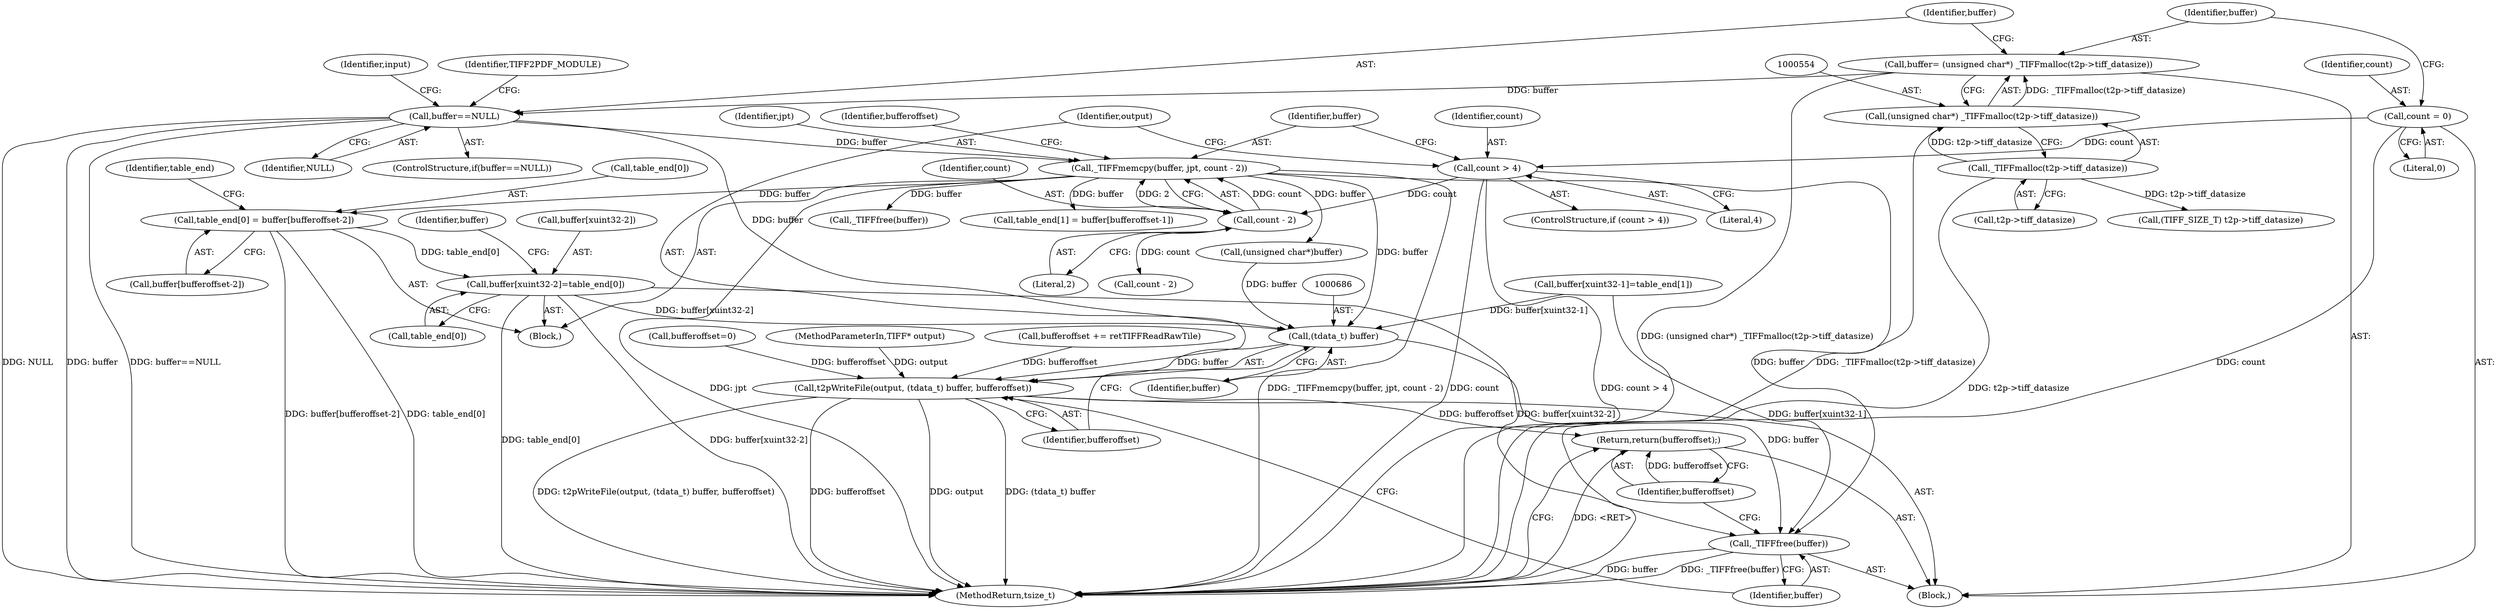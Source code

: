 digraph "0_libtiff_c7153361a4041260719b340f73f2f76@array" {
"1000665" [label="(Call,buffer[xuint32-2]=table_end[0])"];
"1000609" [label="(Call,table_end[0] = buffer[bufferoffset-2])"];
"1000598" [label="(Call,_TIFFmemcpy(buffer, jpt, count - 2))"];
"1000560" [label="(Call,buffer==NULL)"];
"1000551" [label="(Call,buffer= (unsigned char*) _TIFFmalloc(t2p->tiff_datasize))"];
"1000553" [label="(Call,(unsigned char*) _TIFFmalloc(t2p->tiff_datasize))"];
"1000555" [label="(Call,_TIFFmalloc(t2p->tiff_datasize))"];
"1000601" [label="(Call,count - 2)"];
"1000593" [label="(Call,count > 4)"];
"1000548" [label="(Call,count = 0)"];
"1000685" [label="(Call,(tdata_t) buffer)"];
"1000683" [label="(Call,t2pWriteFile(output, (tdata_t) buffer, bufferoffset))"];
"1000691" [label="(Return,return(bufferoffset);)"];
"1000689" [label="(Call,_TIFFfree(buffer))"];
"1000596" [label="(Block,)"];
"1000551" [label="(Call,buffer= (unsigned char*) _TIFFmalloc(t2p->tiff_datasize))"];
"1000553" [label="(Call,(unsigned char*) _TIFFmalloc(t2p->tiff_datasize))"];
"1000594" [label="(Identifier,count)"];
"1000620" [label="(Identifier,table_end)"];
"1000600" [label="(Identifier,jpt)"];
"1000674" [label="(Call,buffer[xuint32-1]=table_end[1])"];
"1000662" [label="(Call,bufferoffset += retTIFFReadRawTile)"];
"1000601" [label="(Call,count - 2)"];
"1000556" [label="(Call,t2p->tiff_datasize)"];
"1000584" [label="(Identifier,input)"];
"1001530" [label="(MethodReturn,tsize_t)"];
"1000687" [label="(Identifier,buffer)"];
"1000127" [label="(Call,bufferoffset=0)"];
"1000598" [label="(Call,_TIFFmemcpy(buffer, jpt, count - 2))"];
"1000653" [label="(Call,_TIFFfree(buffer))"];
"1000550" [label="(Literal,0)"];
"1000610" [label="(Call,table_end[0])"];
"1000602" [label="(Identifier,count)"];
"1000692" [label="(Identifier,bufferoffset)"];
"1000665" [label="(Call,buffer[xuint32-2]=table_end[0])"];
"1000545" [label="(Block,)"];
"1000565" [label="(Identifier,TIFF2PDF_MODULE)"];
"1000603" [label="(Literal,2)"];
"1000560" [label="(Call,buffer==NULL)"];
"1000549" [label="(Identifier,count)"];
"1000592" [label="(ControlStructure,if (count > 4))"];
"1000561" [label="(Identifier,buffer)"];
"1000605" [label="(Identifier,bufferoffset)"];
"1000552" [label="(Identifier,buffer)"];
"1000562" [label="(Identifier,NULL)"];
"1000690" [label="(Identifier,buffer)"];
"1000606" [label="(Call,count - 2)"];
"1000618" [label="(Call,table_end[1] = buffer[bufferoffset-1])"];
"1000642" [label="(Call,(unsigned char*)buffer)"];
"1000689" [label="(Call,_TIFFfree(buffer))"];
"1000559" [label="(ControlStructure,if(buffer==NULL))"];
"1000111" [label="(MethodParameterIn,TIFF* output)"];
"1000685" [label="(Call,(tdata_t) buffer)"];
"1000676" [label="(Identifier,buffer)"];
"1000555" [label="(Call,_TIFFmalloc(t2p->tiff_datasize))"];
"1000684" [label="(Identifier,output)"];
"1000683" [label="(Call,t2pWriteFile(output, (tdata_t) buffer, bufferoffset))"];
"1000666" [label="(Call,buffer[xuint32-2])"];
"1000599" [label="(Identifier,buffer)"];
"1000613" [label="(Call,buffer[bufferoffset-2])"];
"1000609" [label="(Call,table_end[0] = buffer[bufferoffset-2])"];
"1000691" [label="(Return,return(bufferoffset);)"];
"1000548" [label="(Call,count = 0)"];
"1000567" [label="(Call,(TIFF_SIZE_T) t2p->tiff_datasize)"];
"1000688" [label="(Identifier,bufferoffset)"];
"1000671" [label="(Call,table_end[0])"];
"1000595" [label="(Literal,4)"];
"1000593" [label="(Call,count > 4)"];
"1000665" -> "1000596"  [label="AST: "];
"1000665" -> "1000671"  [label="CFG: "];
"1000666" -> "1000665"  [label="AST: "];
"1000671" -> "1000665"  [label="AST: "];
"1000676" -> "1000665"  [label="CFG: "];
"1000665" -> "1001530"  [label="DDG: table_end[0]"];
"1000665" -> "1001530"  [label="DDG: buffer[xuint32-2]"];
"1000609" -> "1000665"  [label="DDG: table_end[0]"];
"1000665" -> "1000685"  [label="DDG: buffer[xuint32-2]"];
"1000665" -> "1000689"  [label="DDG: buffer[xuint32-2]"];
"1000609" -> "1000596"  [label="AST: "];
"1000609" -> "1000613"  [label="CFG: "];
"1000610" -> "1000609"  [label="AST: "];
"1000613" -> "1000609"  [label="AST: "];
"1000620" -> "1000609"  [label="CFG: "];
"1000609" -> "1001530"  [label="DDG: buffer[bufferoffset-2]"];
"1000609" -> "1001530"  [label="DDG: table_end[0]"];
"1000598" -> "1000609"  [label="DDG: buffer"];
"1000598" -> "1000596"  [label="AST: "];
"1000598" -> "1000601"  [label="CFG: "];
"1000599" -> "1000598"  [label="AST: "];
"1000600" -> "1000598"  [label="AST: "];
"1000601" -> "1000598"  [label="AST: "];
"1000605" -> "1000598"  [label="CFG: "];
"1000598" -> "1001530"  [label="DDG: _TIFFmemcpy(buffer, jpt, count - 2)"];
"1000598" -> "1001530"  [label="DDG: jpt"];
"1000560" -> "1000598"  [label="DDG: buffer"];
"1000601" -> "1000598"  [label="DDG: count"];
"1000601" -> "1000598"  [label="DDG: 2"];
"1000598" -> "1000618"  [label="DDG: buffer"];
"1000598" -> "1000642"  [label="DDG: buffer"];
"1000598" -> "1000653"  [label="DDG: buffer"];
"1000598" -> "1000685"  [label="DDG: buffer"];
"1000598" -> "1000689"  [label="DDG: buffer"];
"1000560" -> "1000559"  [label="AST: "];
"1000560" -> "1000562"  [label="CFG: "];
"1000561" -> "1000560"  [label="AST: "];
"1000562" -> "1000560"  [label="AST: "];
"1000565" -> "1000560"  [label="CFG: "];
"1000584" -> "1000560"  [label="CFG: "];
"1000560" -> "1001530"  [label="DDG: buffer==NULL"];
"1000560" -> "1001530"  [label="DDG: NULL"];
"1000560" -> "1001530"  [label="DDG: buffer"];
"1000551" -> "1000560"  [label="DDG: buffer"];
"1000560" -> "1000685"  [label="DDG: buffer"];
"1000551" -> "1000545"  [label="AST: "];
"1000551" -> "1000553"  [label="CFG: "];
"1000552" -> "1000551"  [label="AST: "];
"1000553" -> "1000551"  [label="AST: "];
"1000561" -> "1000551"  [label="CFG: "];
"1000551" -> "1001530"  [label="DDG: (unsigned char*) _TIFFmalloc(t2p->tiff_datasize)"];
"1000553" -> "1000551"  [label="DDG: _TIFFmalloc(t2p->tiff_datasize)"];
"1000553" -> "1000555"  [label="CFG: "];
"1000554" -> "1000553"  [label="AST: "];
"1000555" -> "1000553"  [label="AST: "];
"1000553" -> "1001530"  [label="DDG: _TIFFmalloc(t2p->tiff_datasize)"];
"1000555" -> "1000553"  [label="DDG: t2p->tiff_datasize"];
"1000555" -> "1000556"  [label="CFG: "];
"1000556" -> "1000555"  [label="AST: "];
"1000555" -> "1001530"  [label="DDG: t2p->tiff_datasize"];
"1000555" -> "1000567"  [label="DDG: t2p->tiff_datasize"];
"1000601" -> "1000603"  [label="CFG: "];
"1000602" -> "1000601"  [label="AST: "];
"1000603" -> "1000601"  [label="AST: "];
"1000593" -> "1000601"  [label="DDG: count"];
"1000601" -> "1000606"  [label="DDG: count"];
"1000593" -> "1000592"  [label="AST: "];
"1000593" -> "1000595"  [label="CFG: "];
"1000594" -> "1000593"  [label="AST: "];
"1000595" -> "1000593"  [label="AST: "];
"1000599" -> "1000593"  [label="CFG: "];
"1000684" -> "1000593"  [label="CFG: "];
"1000593" -> "1001530"  [label="DDG: count"];
"1000593" -> "1001530"  [label="DDG: count > 4"];
"1000548" -> "1000593"  [label="DDG: count"];
"1000548" -> "1000545"  [label="AST: "];
"1000548" -> "1000550"  [label="CFG: "];
"1000549" -> "1000548"  [label="AST: "];
"1000550" -> "1000548"  [label="AST: "];
"1000552" -> "1000548"  [label="CFG: "];
"1000548" -> "1001530"  [label="DDG: count"];
"1000685" -> "1000683"  [label="AST: "];
"1000685" -> "1000687"  [label="CFG: "];
"1000686" -> "1000685"  [label="AST: "];
"1000687" -> "1000685"  [label="AST: "];
"1000688" -> "1000685"  [label="CFG: "];
"1000685" -> "1000683"  [label="DDG: buffer"];
"1000674" -> "1000685"  [label="DDG: buffer[xuint32-1]"];
"1000642" -> "1000685"  [label="DDG: buffer"];
"1000685" -> "1000689"  [label="DDG: buffer"];
"1000683" -> "1000545"  [label="AST: "];
"1000683" -> "1000688"  [label="CFG: "];
"1000684" -> "1000683"  [label="AST: "];
"1000688" -> "1000683"  [label="AST: "];
"1000690" -> "1000683"  [label="CFG: "];
"1000683" -> "1001530"  [label="DDG: output"];
"1000683" -> "1001530"  [label="DDG: (tdata_t) buffer"];
"1000683" -> "1001530"  [label="DDG: t2pWriteFile(output, (tdata_t) buffer, bufferoffset)"];
"1000683" -> "1001530"  [label="DDG: bufferoffset"];
"1000111" -> "1000683"  [label="DDG: output"];
"1000662" -> "1000683"  [label="DDG: bufferoffset"];
"1000127" -> "1000683"  [label="DDG: bufferoffset"];
"1000683" -> "1000691"  [label="DDG: bufferoffset"];
"1000691" -> "1000545"  [label="AST: "];
"1000691" -> "1000692"  [label="CFG: "];
"1000692" -> "1000691"  [label="AST: "];
"1001530" -> "1000691"  [label="CFG: "];
"1000691" -> "1001530"  [label="DDG: <RET>"];
"1000692" -> "1000691"  [label="DDG: bufferoffset"];
"1000689" -> "1000545"  [label="AST: "];
"1000689" -> "1000690"  [label="CFG: "];
"1000690" -> "1000689"  [label="AST: "];
"1000692" -> "1000689"  [label="CFG: "];
"1000689" -> "1001530"  [label="DDG: _TIFFfree(buffer)"];
"1000689" -> "1001530"  [label="DDG: buffer"];
"1000674" -> "1000689"  [label="DDG: buffer[xuint32-1]"];
}
